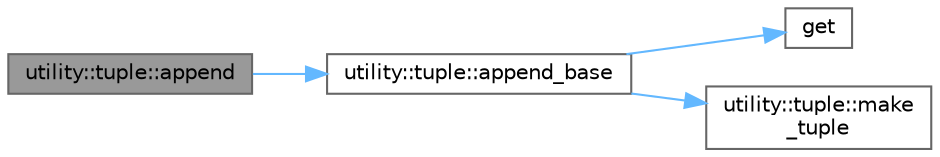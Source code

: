 digraph "utility::tuple::append"
{
 // LATEX_PDF_SIZE
  bgcolor="transparent";
  edge [fontname=Helvetica,fontsize=10,labelfontname=Helvetica,labelfontsize=10];
  node [fontname=Helvetica,fontsize=10,shape=box,height=0.2,width=0.4];
  rankdir="LR";
  Node1 [id="Node000001",label="utility::tuple::append",height=0.2,width=0.4,color="gray40", fillcolor="grey60", style="filled", fontcolor="black",tooltip="deduction function for append_base when we are appending tuple t1 by tuple t2. In this case the Index..."];
  Node1 -> Node2 [id="edge1_Node000001_Node000002",color="steelblue1",style="solid",tooltip=" "];
  Node2 [id="Node000002",label="utility::tuple::append_base",height=0.2,width=0.4,color="grey40", fillcolor="white", style="filled",URL="$namespaceutility_1_1tuple.html#a3ea3f51ccd84a9e293b32d2662605569",tooltip="unpacking the elements of the input tuple t and creating a new tuple by adding element a at the end o..."];
  Node2 -> Node3 [id="edge2_Node000002_Node000003",color="steelblue1",style="solid",tooltip=" "];
  Node3 [id="Node000003",label="get",height=0.2,width=0.4,color="grey40", fillcolor="white", style="filled",URL="$stdlist__overload_8cpp.html#a120a90058439faee14791b33f94c0693",tooltip=" "];
  Node2 -> Node4 [id="edge3_Node000002_Node000004",color="steelblue1",style="solid",tooltip=" "];
  Node4 [id="Node000004",label="utility::tuple::make\l_tuple",height=0.2,width=0.4,color="grey40", fillcolor="white", style="filled",URL="$namespaceutility_1_1tuple.html#a88ee8d0837a69d3d7ad44546aa2949cb",tooltip="Creates a tuple object, deducing the target type from the types of arguments."];
}
